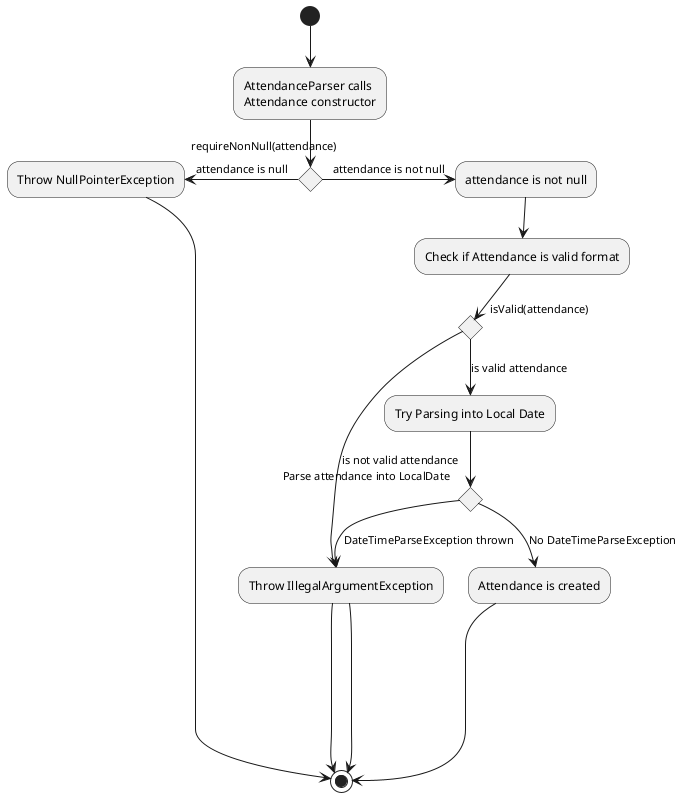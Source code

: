 @startuml
'https://plantuml.com/activity-diagram-beta

(*top) --> "AttendanceParser calls
Attendance constructor"
--> if "requireNonNull(attendance)" then
        -left-> [attendance is null] "Throw NullPointerException"
        --> (*)
    else
        ->[attendance is not null] "attendance is not null"
        --> "Check if Attendance is valid format"
        --> if "isValid(attendance)" then
                -down-> [is not valid attendance] "Throw IllegalArgumentException"
                 ->(*)
            else
                -down-> [is valid attendance] "Try Parsing into Local Date"
                    if "Parse attendance into LocalDate" then
                        -down-> [No DateTimeParseException] "Attendance is created"
                        -----> (*)
                    else
                        -down-> [DateTimeParseException thrown]"Throw IllegalArgumentException"
                        -----> (*)




@enduml
